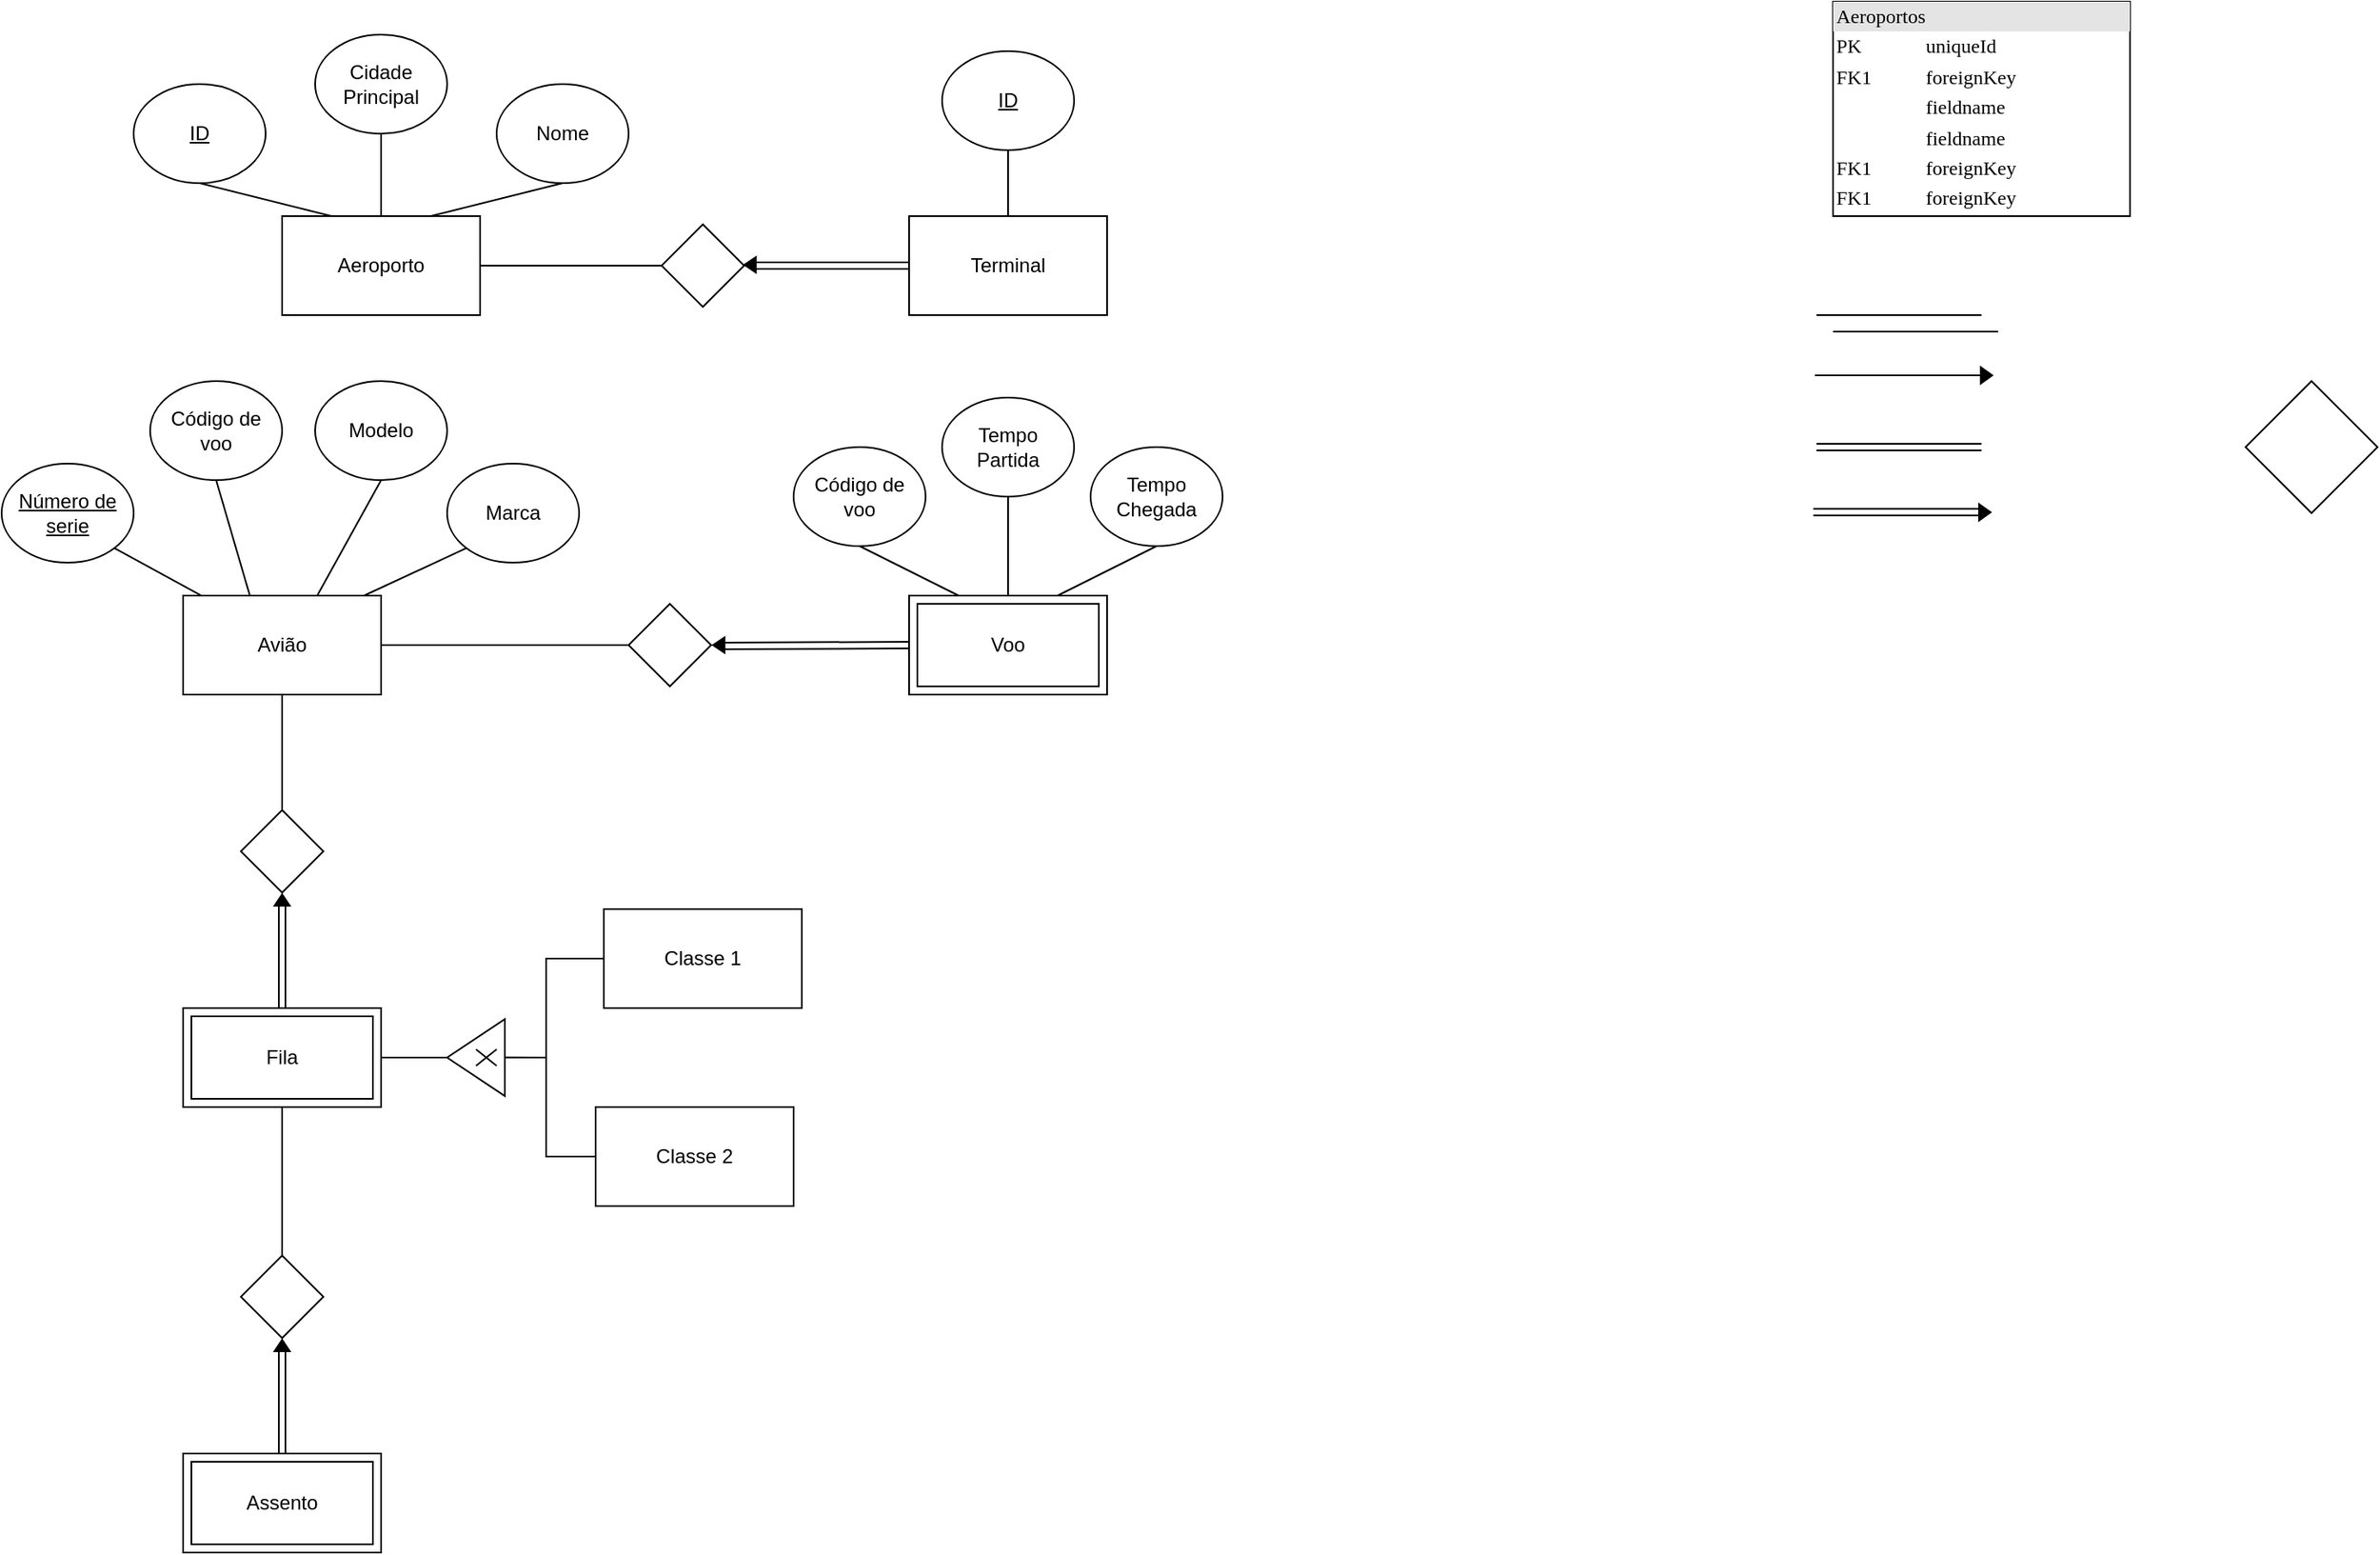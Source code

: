 <mxfile version="27.0.3">
  <diagram name="Page-1" id="2ca16b54-16f6-2749-3443-fa8db7711227">
    <mxGraphModel dx="3522" dy="1038" grid="1" gridSize="10" guides="1" tooltips="1" connect="1" arrows="1" fold="1" page="1" pageScale="1" pageWidth="1100" pageHeight="850" background="none" math="0" shadow="0">
      <root>
        <mxCell id="0" />
        <mxCell id="1" parent="0" />
        <mxCell id="2ed32ef02a7f4228-2" value="&lt;div style=&quot;box-sizing: border-box; width: 100%; background: rgb(228, 228, 228); padding: 2px;&quot;&gt;Aeroportos&lt;/div&gt;&lt;table style=&quot;width: 100% ; font-size: 1em&quot; cellpadding=&quot;2&quot; cellspacing=&quot;0&quot;&gt;&lt;tbody&gt;&lt;tr&gt;&lt;td&gt;PK&lt;/td&gt;&lt;td&gt;uniqueId&lt;/td&gt;&lt;/tr&gt;&lt;tr&gt;&lt;td&gt;FK1&lt;/td&gt;&lt;td&gt;foreignKey&lt;/td&gt;&lt;/tr&gt;&lt;tr&gt;&lt;td&gt;&lt;/td&gt;&lt;td&gt;fieldname&lt;/td&gt;&lt;/tr&gt;&lt;tr&gt;&lt;td&gt;&lt;br&gt;&lt;/td&gt;&lt;td&gt;fieldname&lt;br&gt;&lt;/td&gt;&lt;/tr&gt;&lt;tr&gt;&lt;td&gt;FK1&lt;br&gt;&lt;/td&gt;&lt;td&gt;foreignKey&lt;br&gt;&lt;/td&gt;&lt;/tr&gt;&lt;tr&gt;&lt;td&gt;FK1&lt;br&gt;&lt;/td&gt;&lt;td&gt;foreignKey&lt;br&gt;&lt;/td&gt;&lt;/tr&gt;&lt;/tbody&gt;&lt;/table&gt;" style="verticalAlign=top;align=left;overflow=fill;html=1;rounded=0;shadow=0;comic=0;labelBackgroundColor=none;strokeWidth=1;fontFamily=Verdana;fontSize=12" parent="1" vertex="1">
          <mxGeometry x="1090" y="30" width="180" height="130" as="geometry" />
        </mxCell>
        <mxCell id="Xm3tBWq0qwTZGbFQvJrr-5" value="" style="endArrow=none;html=1;rounded=0;" edge="1" parent="1">
          <mxGeometry width="50" height="50" relative="1" as="geometry">
            <mxPoint x="1080" y="220" as="sourcePoint" />
            <mxPoint x="1180" y="220" as="targetPoint" />
          </mxGeometry>
        </mxCell>
        <mxCell id="Xm3tBWq0qwTZGbFQvJrr-7" value="" style="endArrow=classic;html=1;rounded=0;shape=link;" edge="1" parent="1">
          <mxGeometry width="50" height="50" relative="1" as="geometry">
            <mxPoint x="1080" y="300" as="sourcePoint" />
            <mxPoint x="1180" y="300" as="targetPoint" />
          </mxGeometry>
        </mxCell>
        <mxCell id="Xm3tBWq0qwTZGbFQvJrr-26" value="" style="group" vertex="1" connectable="0" parent="1">
          <mxGeometry x="1079" y="251.5" width="107.5" height="10" as="geometry" />
        </mxCell>
        <mxCell id="Xm3tBWq0qwTZGbFQvJrr-24" value="" style="endArrow=none;html=1;rounded=0;" edge="1" parent="Xm3tBWq0qwTZGbFQvJrr-26">
          <mxGeometry width="50" height="50" relative="1" as="geometry">
            <mxPoint y="4.94" as="sourcePoint" />
            <mxPoint x="100" y="4.94" as="targetPoint" />
          </mxGeometry>
        </mxCell>
        <mxCell id="Xm3tBWq0qwTZGbFQvJrr-25" value="" style="verticalLabelPosition=bottom;verticalAlign=top;html=1;shape=mxgraph.basic.acute_triangle;dx=0.5;rotation=90;fillColor=#000000;" vertex="1" parent="Xm3tBWq0qwTZGbFQvJrr-26">
          <mxGeometry x="99" y="1.5" width="10" height="7" as="geometry" />
        </mxCell>
        <mxCell id="Xm3tBWq0qwTZGbFQvJrr-27" value="" style="group" vertex="1" connectable="0" parent="1">
          <mxGeometry x="1078" y="334.5" width="107.5" height="10" as="geometry" />
        </mxCell>
        <mxCell id="Xm3tBWq0qwTZGbFQvJrr-9" value="" style="endArrow=classic;html=1;rounded=0;shape=link;" edge="1" parent="Xm3tBWq0qwTZGbFQvJrr-27">
          <mxGeometry width="50" height="50" relative="1" as="geometry">
            <mxPoint y="4.93" as="sourcePoint" />
            <mxPoint x="100" y="4.93" as="targetPoint" />
          </mxGeometry>
        </mxCell>
        <mxCell id="Xm3tBWq0qwTZGbFQvJrr-23" value="" style="verticalLabelPosition=bottom;verticalAlign=top;html=1;shape=mxgraph.basic.acute_triangle;dx=0.5;rotation=90;fillColor=#000000;" vertex="1" parent="Xm3tBWq0qwTZGbFQvJrr-27">
          <mxGeometry x="99" y="1.5" width="10" height="7" as="geometry" />
        </mxCell>
        <mxCell id="Xm3tBWq0qwTZGbFQvJrr-28" value="" style="rhombus;whiteSpace=wrap;html=1;strokeColor=default;align=center;verticalAlign=top;fontFamily=Helvetica;fontSize=12;fontColor=default;fillColor=#FFFFFF;" vertex="1" parent="1">
          <mxGeometry x="1340" y="260" width="80" height="80" as="geometry" />
        </mxCell>
        <mxCell id="Xm3tBWq0qwTZGbFQvJrr-31" value="" style="endArrow=none;html=1;rounded=0;" edge="1" parent="1">
          <mxGeometry width="50" height="50" relative="1" as="geometry">
            <mxPoint x="1090" y="230" as="sourcePoint" />
            <mxPoint x="1190" y="230" as="targetPoint" />
          </mxGeometry>
        </mxCell>
        <mxCell id="Xm3tBWq0qwTZGbFQvJrr-101" value="Aeroporto" style="rounded=0;whiteSpace=wrap;html=1;" vertex="1" parent="1">
          <mxGeometry x="150" y="160" width="120" height="60" as="geometry" />
        </mxCell>
        <mxCell id="Xm3tBWq0qwTZGbFQvJrr-102" value="&lt;u&gt;ID&lt;/u&gt;" style="ellipse;whiteSpace=wrap;html=1;" vertex="1" parent="1">
          <mxGeometry x="60" y="80" width="80" height="60" as="geometry" />
        </mxCell>
        <mxCell id="Xm3tBWq0qwTZGbFQvJrr-103" value="Cidade&lt;div&gt;Principal&lt;/div&gt;" style="ellipse;whiteSpace=wrap;html=1;" vertex="1" parent="1">
          <mxGeometry x="170" y="50" width="80" height="60" as="geometry" />
        </mxCell>
        <mxCell id="Xm3tBWq0qwTZGbFQvJrr-104" value="Nome" style="ellipse;whiteSpace=wrap;html=1;" vertex="1" parent="1">
          <mxGeometry x="280" y="80" width="80" height="60" as="geometry" />
        </mxCell>
        <mxCell id="Xm3tBWq0qwTZGbFQvJrr-105" value="" style="endArrow=none;html=1;rounded=0;entryX=0.25;entryY=0;entryDx=0;entryDy=0;exitX=0.5;exitY=1;exitDx=0;exitDy=0;" edge="1" parent="1" source="Xm3tBWq0qwTZGbFQvJrr-102" target="Xm3tBWq0qwTZGbFQvJrr-101">
          <mxGeometry width="50" height="50" relative="1" as="geometry">
            <mxPoint x="90" y="140" as="sourcePoint" />
            <mxPoint x="190" y="140" as="targetPoint" />
          </mxGeometry>
        </mxCell>
        <mxCell id="Xm3tBWq0qwTZGbFQvJrr-106" value="" style="endArrow=none;html=1;rounded=0;entryX=0.5;entryY=0;entryDx=0;entryDy=0;exitX=0.5;exitY=1;exitDx=0;exitDy=0;" edge="1" parent="1" source="Xm3tBWq0qwTZGbFQvJrr-103" target="Xm3tBWq0qwTZGbFQvJrr-101">
          <mxGeometry width="50" height="50" relative="1" as="geometry">
            <mxPoint x="160" y="130" as="sourcePoint" />
            <mxPoint x="260" y="130" as="targetPoint" />
          </mxGeometry>
        </mxCell>
        <mxCell id="Xm3tBWq0qwTZGbFQvJrr-107" value="" style="endArrow=none;html=1;rounded=0;entryX=0.5;entryY=1;entryDx=0;entryDy=0;exitX=0.75;exitY=0;exitDx=0;exitDy=0;" edge="1" parent="1" source="Xm3tBWq0qwTZGbFQvJrr-101" target="Xm3tBWq0qwTZGbFQvJrr-104">
          <mxGeometry width="50" height="50" relative="1" as="geometry">
            <mxPoint x="260" y="160" as="sourcePoint" />
            <mxPoint x="340" y="160" as="targetPoint" />
          </mxGeometry>
        </mxCell>
        <mxCell id="Xm3tBWq0qwTZGbFQvJrr-108" value="" style="rhombus;whiteSpace=wrap;html=1;strokeColor=default;align=center;verticalAlign=top;fontFamily=Helvetica;fontSize=12;fontColor=default;fillColor=#FFFFFF;" vertex="1" parent="1">
          <mxGeometry x="380" y="165" width="50" height="50" as="geometry" />
        </mxCell>
        <mxCell id="Xm3tBWq0qwTZGbFQvJrr-109" value="" style="endArrow=none;html=1;rounded=0;exitX=1;exitY=0.5;exitDx=0;exitDy=0;entryX=0;entryY=0.5;entryDx=0;entryDy=0;" edge="1" parent="1" source="Xm3tBWq0qwTZGbFQvJrr-101" target="Xm3tBWq0qwTZGbFQvJrr-108">
          <mxGeometry width="50" height="50" relative="1" as="geometry">
            <mxPoint x="270" y="189.66" as="sourcePoint" />
            <mxPoint x="370" y="189.66" as="targetPoint" />
          </mxGeometry>
        </mxCell>
        <mxCell id="Xm3tBWq0qwTZGbFQvJrr-110" value="Terminal" style="rounded=0;whiteSpace=wrap;html=1;" vertex="1" parent="1">
          <mxGeometry x="530" y="160" width="120" height="60" as="geometry" />
        </mxCell>
        <mxCell id="Xm3tBWq0qwTZGbFQvJrr-111" value="" style="group;strokeColor=none;rotation=-180;allowArrows=0;connectable=1;dashed=1;" vertex="1" connectable="0" parent="1">
          <mxGeometry x="430" y="185" width="100" height="10" as="geometry" />
        </mxCell>
        <mxCell id="Xm3tBWq0qwTZGbFQvJrr-112" value="" style="endArrow=classic;html=1;rounded=0;shape=link;exitX=0;exitY=0.5;exitDx=0;exitDy=0;" edge="1" parent="Xm3tBWq0qwTZGbFQvJrr-111" source="Xm3tBWq0qwTZGbFQvJrr-110">
          <mxGeometry width="50" height="50" relative="1" as="geometry">
            <mxPoint x="100" y="5" as="sourcePoint" />
            <mxPoint x="7" y="5" as="targetPoint" />
          </mxGeometry>
        </mxCell>
        <mxCell id="Xm3tBWq0qwTZGbFQvJrr-113" value="" style="verticalLabelPosition=bottom;verticalAlign=top;html=1;shape=mxgraph.basic.acute_triangle;dx=0.5;rotation=-90;fillColor=#000000;" vertex="1" parent="Xm3tBWq0qwTZGbFQvJrr-111">
          <mxGeometry x="-1" y="1" width="9.302" height="7" as="geometry" />
        </mxCell>
        <mxCell id="Xm3tBWq0qwTZGbFQvJrr-114" value="&lt;u&gt;ID&lt;/u&gt;" style="ellipse;whiteSpace=wrap;html=1;" vertex="1" parent="1">
          <mxGeometry x="550" y="60" width="80" height="60" as="geometry" />
        </mxCell>
        <mxCell id="Xm3tBWq0qwTZGbFQvJrr-115" value="" style="endArrow=none;html=1;rounded=0;entryX=0.5;entryY=0;entryDx=0;entryDy=0;exitX=0.5;exitY=1;exitDx=0;exitDy=0;" edge="1" parent="1" source="Xm3tBWq0qwTZGbFQvJrr-114" target="Xm3tBWq0qwTZGbFQvJrr-110">
          <mxGeometry width="50" height="50" relative="1" as="geometry">
            <mxPoint x="550" y="120" as="sourcePoint" />
            <mxPoint x="550" y="170" as="targetPoint" />
          </mxGeometry>
        </mxCell>
        <mxCell id="Xm3tBWq0qwTZGbFQvJrr-116" value="Avião" style="rounded=0;whiteSpace=wrap;html=1;" vertex="1" parent="1">
          <mxGeometry x="90" y="390" width="120" height="60" as="geometry" />
        </mxCell>
        <mxCell id="Xm3tBWq0qwTZGbFQvJrr-117" value="Código de&lt;div&gt;voo&lt;/div&gt;" style="ellipse;whiteSpace=wrap;html=1;" vertex="1" parent="1">
          <mxGeometry x="70" y="260" width="80" height="60" as="geometry" />
        </mxCell>
        <mxCell id="Xm3tBWq0qwTZGbFQvJrr-118" value="Modelo" style="ellipse;whiteSpace=wrap;html=1;" vertex="1" parent="1">
          <mxGeometry x="170" y="260" width="80" height="60" as="geometry" />
        </mxCell>
        <mxCell id="Xm3tBWq0qwTZGbFQvJrr-119" value="Marca" style="ellipse;whiteSpace=wrap;html=1;" vertex="1" parent="1">
          <mxGeometry x="250" y="310" width="80" height="60" as="geometry" />
        </mxCell>
        <mxCell id="Xm3tBWq0qwTZGbFQvJrr-120" value="&lt;u&gt;Número de serie&lt;/u&gt;" style="ellipse;whiteSpace=wrap;html=1;" vertex="1" parent="1">
          <mxGeometry x="-20" y="310" width="80" height="60" as="geometry" />
        </mxCell>
        <mxCell id="Xm3tBWq0qwTZGbFQvJrr-121" value="" style="endArrow=none;html=1;rounded=0;entryX=0.336;entryY=-0.006;entryDx=0;entryDy=0;exitX=0.5;exitY=1;exitDx=0;exitDy=0;entryPerimeter=0;" edge="1" parent="1" source="Xm3tBWq0qwTZGbFQvJrr-117" target="Xm3tBWq0qwTZGbFQvJrr-116">
          <mxGeometry width="50" height="50" relative="1" as="geometry">
            <mxPoint x="149.17" y="310" as="sourcePoint" />
            <mxPoint x="149.17" y="360" as="targetPoint" />
          </mxGeometry>
        </mxCell>
        <mxCell id="Xm3tBWq0qwTZGbFQvJrr-122" value="" style="endArrow=none;html=1;rounded=0;entryX=0.679;entryY=-0.006;entryDx=0;entryDy=0;exitX=0.5;exitY=1;exitDx=0;exitDy=0;entryPerimeter=0;" edge="1" parent="1" source="Xm3tBWq0qwTZGbFQvJrr-118" target="Xm3tBWq0qwTZGbFQvJrr-116">
          <mxGeometry width="50" height="50" relative="1" as="geometry">
            <mxPoint x="170" y="330" as="sourcePoint" />
            <mxPoint x="170" y="380" as="targetPoint" />
          </mxGeometry>
        </mxCell>
        <mxCell id="Xm3tBWq0qwTZGbFQvJrr-123" value="" style="endArrow=none;html=1;rounded=0;entryX=0.916;entryY=-0.002;entryDx=0;entryDy=0;exitX=0;exitY=1;exitDx=0;exitDy=0;entryPerimeter=0;" edge="1" parent="1" source="Xm3tBWq0qwTZGbFQvJrr-119" target="Xm3tBWq0qwTZGbFQvJrr-116">
          <mxGeometry width="50" height="50" relative="1" as="geometry">
            <mxPoint x="230" y="370" as="sourcePoint" />
            <mxPoint x="230" y="420" as="targetPoint" />
          </mxGeometry>
        </mxCell>
        <mxCell id="Xm3tBWq0qwTZGbFQvJrr-124" value="" style="endArrow=none;html=1;rounded=0;entryX=0.089;entryY=-0.004;entryDx=0;entryDy=0;exitX=1;exitY=1;exitDx=0;exitDy=0;entryPerimeter=0;" edge="1" parent="1" source="Xm3tBWq0qwTZGbFQvJrr-120" target="Xm3tBWq0qwTZGbFQvJrr-116">
          <mxGeometry width="50" height="50" relative="1" as="geometry">
            <mxPoint x="160" y="340" as="sourcePoint" />
            <mxPoint x="160" y="390" as="targetPoint" />
          </mxGeometry>
        </mxCell>
        <mxCell id="Xm3tBWq0qwTZGbFQvJrr-125" value="" style="endArrow=none;html=1;rounded=0;exitX=0.5;exitY=1;exitDx=0;exitDy=0;entryX=0.5;entryY=0;entryDx=0;entryDy=0;" edge="1" parent="1" source="Xm3tBWq0qwTZGbFQvJrr-116" target="Xm3tBWq0qwTZGbFQvJrr-126">
          <mxGeometry width="50" height="50" relative="1" as="geometry">
            <mxPoint x="130" y="500" as="sourcePoint" />
            <mxPoint x="150" y="520" as="targetPoint" />
          </mxGeometry>
        </mxCell>
        <mxCell id="Xm3tBWq0qwTZGbFQvJrr-126" value="" style="rhombus;whiteSpace=wrap;html=1;strokeColor=default;align=center;verticalAlign=top;fontFamily=Helvetica;fontSize=12;fontColor=default;fillColor=#FFFFFF;" vertex="1" parent="1">
          <mxGeometry x="125" y="520" width="50" height="50" as="geometry" />
        </mxCell>
        <mxCell id="Xm3tBWq0qwTZGbFQvJrr-127" value="" style="group;strokeColor=none;rotation=-90;allowArrows=0;connectable=1;dashed=1;" vertex="1" connectable="0" parent="1">
          <mxGeometry x="100" y="616" width="100" height="10" as="geometry" />
        </mxCell>
        <mxCell id="Xm3tBWq0qwTZGbFQvJrr-128" value="" style="endArrow=classic;html=1;rounded=0;shape=link;exitX=0.5;exitY=0;exitDx=0;exitDy=0;" edge="1" parent="Xm3tBWq0qwTZGbFQvJrr-127" source="Xm3tBWq0qwTZGbFQvJrr-131">
          <mxGeometry width="50" height="50" relative="1" as="geometry">
            <mxPoint x="50.0" y="55" as="sourcePoint" />
            <mxPoint x="50.0" y="-38" as="targetPoint" />
          </mxGeometry>
        </mxCell>
        <mxCell id="Xm3tBWq0qwTZGbFQvJrr-129" value="" style="verticalLabelPosition=bottom;verticalAlign=top;html=1;shape=mxgraph.basic.acute_triangle;dx=0.5;rotation=0;fillColor=#000000;" vertex="1" parent="Xm3tBWq0qwTZGbFQvJrr-127">
          <mxGeometry x="45.35" y="-45" width="9.302" height="7" as="geometry" />
        </mxCell>
        <mxCell id="Xm3tBWq0qwTZGbFQvJrr-130" value="" style="group" vertex="1" connectable="0" parent="1">
          <mxGeometry x="90" y="640" width="120" height="60" as="geometry" />
        </mxCell>
        <mxCell id="Xm3tBWq0qwTZGbFQvJrr-131" value="" style="rounded=0;whiteSpace=wrap;html=1;" vertex="1" parent="Xm3tBWq0qwTZGbFQvJrr-130">
          <mxGeometry width="120" height="60" as="geometry" />
        </mxCell>
        <mxCell id="Xm3tBWq0qwTZGbFQvJrr-132" value="Fila" style="rounded=0;whiteSpace=wrap;html=1;" vertex="1" parent="Xm3tBWq0qwTZGbFQvJrr-130">
          <mxGeometry x="5" y="5" width="110" height="50" as="geometry" />
        </mxCell>
        <mxCell id="Xm3tBWq0qwTZGbFQvJrr-133" value="" style="rhombus;whiteSpace=wrap;html=1;strokeColor=default;align=center;verticalAlign=top;fontFamily=Helvetica;fontSize=12;fontColor=default;fillColor=#FFFFFF;" vertex="1" parent="1">
          <mxGeometry x="125" y="790" width="50" height="50" as="geometry" />
        </mxCell>
        <mxCell id="Xm3tBWq0qwTZGbFQvJrr-134" value="" style="group;strokeColor=none;rotation=-90;allowArrows=0;connectable=1;dashed=1;" vertex="1" connectable="0" parent="1">
          <mxGeometry x="100" y="886" width="100" height="10" as="geometry" />
        </mxCell>
        <mxCell id="Xm3tBWq0qwTZGbFQvJrr-135" value="" style="endArrow=classic;html=1;rounded=0;shape=link;exitX=0.5;exitY=0;exitDx=0;exitDy=0;" edge="1" parent="Xm3tBWq0qwTZGbFQvJrr-134" source="Xm3tBWq0qwTZGbFQvJrr-138">
          <mxGeometry width="50" height="50" relative="1" as="geometry">
            <mxPoint x="50.0" y="55" as="sourcePoint" />
            <mxPoint x="50.0" y="-38" as="targetPoint" />
          </mxGeometry>
        </mxCell>
        <mxCell id="Xm3tBWq0qwTZGbFQvJrr-136" value="" style="verticalLabelPosition=bottom;verticalAlign=top;html=1;shape=mxgraph.basic.acute_triangle;dx=0.5;rotation=0;fillColor=#000000;" vertex="1" parent="Xm3tBWq0qwTZGbFQvJrr-134">
          <mxGeometry x="45.35" y="-45" width="9.302" height="7" as="geometry" />
        </mxCell>
        <mxCell id="Xm3tBWq0qwTZGbFQvJrr-137" value="" style="group" vertex="1" connectable="0" parent="1">
          <mxGeometry x="90" y="910" width="120" height="60" as="geometry" />
        </mxCell>
        <mxCell id="Xm3tBWq0qwTZGbFQvJrr-138" value="" style="rounded=0;whiteSpace=wrap;html=1;" vertex="1" parent="Xm3tBWq0qwTZGbFQvJrr-137">
          <mxGeometry width="120" height="60" as="geometry" />
        </mxCell>
        <mxCell id="Xm3tBWq0qwTZGbFQvJrr-139" value="Assento" style="rounded=0;whiteSpace=wrap;html=1;" vertex="1" parent="Xm3tBWq0qwTZGbFQvJrr-137">
          <mxGeometry x="5" y="5" width="110" height="50" as="geometry" />
        </mxCell>
        <mxCell id="Xm3tBWq0qwTZGbFQvJrr-140" value="" style="endArrow=none;html=1;rounded=0;exitX=0.5;exitY=1;exitDx=0;exitDy=0;entryX=0.5;entryY=0;entryDx=0;entryDy=0;" edge="1" parent="1" source="Xm3tBWq0qwTZGbFQvJrr-131" target="Xm3tBWq0qwTZGbFQvJrr-133">
          <mxGeometry width="50" height="50" relative="1" as="geometry">
            <mxPoint x="130" y="710" as="sourcePoint" />
            <mxPoint x="130" y="780" as="targetPoint" />
          </mxGeometry>
        </mxCell>
        <mxCell id="Xm3tBWq0qwTZGbFQvJrr-141" value="" style="group" vertex="1" connectable="0" parent="1">
          <mxGeometry x="250" y="646.66" width="35" height="46.67" as="geometry" />
        </mxCell>
        <mxCell id="Xm3tBWq0qwTZGbFQvJrr-142" value="" style="triangle;whiteSpace=wrap;html=1;rotation=-180;" vertex="1" parent="Xm3tBWq0qwTZGbFQvJrr-141">
          <mxGeometry y="-1.137e-13" width="35" height="46.67" as="geometry" />
        </mxCell>
        <mxCell id="Xm3tBWq0qwTZGbFQvJrr-143" value="" style="shape=mxgraph.sysml.x;" vertex="1" parent="Xm3tBWq0qwTZGbFQvJrr-141">
          <mxGeometry x="17.5" y="18.34" width="12.5" height="10" as="geometry" />
        </mxCell>
        <mxCell id="Xm3tBWq0qwTZGbFQvJrr-144" value="" style="endArrow=none;html=1;rounded=0;exitX=1;exitY=0.5;exitDx=0;exitDy=0;entryX=1;entryY=0.5;entryDx=0;entryDy=0;" edge="1" parent="1" source="Xm3tBWq0qwTZGbFQvJrr-131" target="Xm3tBWq0qwTZGbFQvJrr-142">
          <mxGeometry width="50" height="50" relative="1" as="geometry">
            <mxPoint x="230" y="680" as="sourcePoint" />
            <mxPoint x="230" y="750" as="targetPoint" />
          </mxGeometry>
        </mxCell>
        <mxCell id="Xm3tBWq0qwTZGbFQvJrr-145" value="Classe 1" style="rounded=0;whiteSpace=wrap;html=1;" vertex="1" parent="1">
          <mxGeometry x="345" y="580" width="120" height="60" as="geometry" />
        </mxCell>
        <mxCell id="Xm3tBWq0qwTZGbFQvJrr-146" value="Classe 2" style="rounded=0;whiteSpace=wrap;html=1;" vertex="1" parent="1">
          <mxGeometry x="340" y="700" width="120" height="60" as="geometry" />
        </mxCell>
        <mxCell id="Xm3tBWq0qwTZGbFQvJrr-147" value="" style="endArrow=none;html=1;rounded=0;exitX=1;exitY=0.5;exitDx=0;exitDy=0;entryX=0;entryY=0.5;entryDx=0;entryDy=0;" edge="1" parent="1" target="Xm3tBWq0qwTZGbFQvJrr-145">
          <mxGeometry width="50" height="50" relative="1" as="geometry">
            <mxPoint x="285" y="669.83" as="sourcePoint" />
            <mxPoint x="310" y="570" as="targetPoint" />
            <Array as="points">
              <mxPoint x="310" y="670" />
              <mxPoint x="310" y="610" />
            </Array>
          </mxGeometry>
        </mxCell>
        <mxCell id="Xm3tBWq0qwTZGbFQvJrr-148" value="" style="endArrow=none;html=1;rounded=0;entryX=0;entryY=0.5;entryDx=0;entryDy=0;exitX=0;exitY=0.5;exitDx=0;exitDy=0;" edge="1" parent="1" source="Xm3tBWq0qwTZGbFQvJrr-142" target="Xm3tBWq0qwTZGbFQvJrr-146">
          <mxGeometry width="50" height="50" relative="1" as="geometry">
            <mxPoint x="285" y="670" as="sourcePoint" />
            <mxPoint x="340" y="730" as="targetPoint" />
            <Array as="points">
              <mxPoint x="310" y="670" />
              <mxPoint x="310" y="730" />
            </Array>
          </mxGeometry>
        </mxCell>
        <mxCell id="Xm3tBWq0qwTZGbFQvJrr-149" value="" style="rhombus;whiteSpace=wrap;html=1;strokeColor=default;align=center;verticalAlign=top;fontFamily=Helvetica;fontSize=12;fontColor=default;fillColor=#FFFFFF;" vertex="1" parent="1">
          <mxGeometry x="360" y="395" width="50" height="50" as="geometry" />
        </mxCell>
        <mxCell id="Xm3tBWq0qwTZGbFQvJrr-150" value="" style="endArrow=none;html=1;rounded=0;exitX=1;exitY=0.5;exitDx=0;exitDy=0;entryX=0;entryY=0.5;entryDx=0;entryDy=0;" edge="1" parent="1" source="Xm3tBWq0qwTZGbFQvJrr-116" target="Xm3tBWq0qwTZGbFQvJrr-149">
          <mxGeometry width="50" height="50" relative="1" as="geometry">
            <mxPoint x="220" y="450" as="sourcePoint" />
            <mxPoint x="330" y="450" as="targetPoint" />
          </mxGeometry>
        </mxCell>
        <mxCell id="Xm3tBWq0qwTZGbFQvJrr-151" value="" style="group;strokeColor=none;rotation=-180;allowArrows=0;connectable=1;dashed=1;" vertex="1" connectable="0" parent="1">
          <mxGeometry x="411" y="415.5" width="100" height="10" as="geometry" />
        </mxCell>
        <mxCell id="Xm3tBWq0qwTZGbFQvJrr-152" value="" style="endArrow=classic;html=1;rounded=0;shape=link;exitX=0;exitY=0.5;exitDx=0;exitDy=0;" edge="1" parent="Xm3tBWq0qwTZGbFQvJrr-151" source="Xm3tBWq0qwTZGbFQvJrr-155">
          <mxGeometry width="50" height="50" relative="1" as="geometry">
            <mxPoint x="100" y="5" as="sourcePoint" />
            <mxPoint x="7" y="5" as="targetPoint" />
          </mxGeometry>
        </mxCell>
        <mxCell id="Xm3tBWq0qwTZGbFQvJrr-153" value="" style="verticalLabelPosition=bottom;verticalAlign=top;html=1;shape=mxgraph.basic.acute_triangle;dx=0.5;rotation=-90;fillColor=#000000;" vertex="1" parent="Xm3tBWq0qwTZGbFQvJrr-151">
          <mxGeometry x="-1" y="1" width="9.302" height="7" as="geometry" />
        </mxCell>
        <mxCell id="Xm3tBWq0qwTZGbFQvJrr-154" value="" style="group" vertex="1" connectable="0" parent="1">
          <mxGeometry x="530" y="390" width="120" height="60" as="geometry" />
        </mxCell>
        <mxCell id="Xm3tBWq0qwTZGbFQvJrr-155" value="" style="rounded=0;whiteSpace=wrap;html=1;" vertex="1" parent="Xm3tBWq0qwTZGbFQvJrr-154">
          <mxGeometry width="120" height="60" as="geometry" />
        </mxCell>
        <mxCell id="Xm3tBWq0qwTZGbFQvJrr-156" value="Voo" style="rounded=0;whiteSpace=wrap;html=1;" vertex="1" parent="Xm3tBWq0qwTZGbFQvJrr-154">
          <mxGeometry x="5" y="5" width="110" height="50" as="geometry" />
        </mxCell>
        <mxCell id="Xm3tBWq0qwTZGbFQvJrr-157" value="Tempo&lt;div&gt;Partida&lt;/div&gt;" style="ellipse;whiteSpace=wrap;html=1;" vertex="1" parent="1">
          <mxGeometry x="550" y="270" width="80" height="60" as="geometry" />
        </mxCell>
        <mxCell id="Xm3tBWq0qwTZGbFQvJrr-158" value="Tempo&lt;div&gt;Chegada&lt;/div&gt;" style="ellipse;whiteSpace=wrap;html=1;" vertex="1" parent="1">
          <mxGeometry x="640" y="300" width="80" height="60" as="geometry" />
        </mxCell>
        <mxCell id="Xm3tBWq0qwTZGbFQvJrr-159" value="Código de&lt;div&gt;voo&lt;/div&gt;" style="ellipse;whiteSpace=wrap;html=1;" vertex="1" parent="1">
          <mxGeometry x="460" y="300" width="80" height="60" as="geometry" />
        </mxCell>
        <mxCell id="Xm3tBWq0qwTZGbFQvJrr-160" value="" style="endArrow=none;html=1;rounded=0;entryX=0.5;entryY=1;entryDx=0;entryDy=0;exitX=0.5;exitY=0;exitDx=0;exitDy=0;" edge="1" parent="1" source="Xm3tBWq0qwTZGbFQvJrr-155" target="Xm3tBWq0qwTZGbFQvJrr-157">
          <mxGeometry width="50" height="50" relative="1" as="geometry">
            <mxPoint x="540" y="370" as="sourcePoint" />
            <mxPoint x="620" y="350" as="targetPoint" />
          </mxGeometry>
        </mxCell>
        <mxCell id="Xm3tBWq0qwTZGbFQvJrr-161" value="" style="endArrow=none;html=1;rounded=0;entryX=0.5;entryY=1;entryDx=0;entryDy=0;exitX=0.75;exitY=0;exitDx=0;exitDy=0;" edge="1" parent="1" source="Xm3tBWq0qwTZGbFQvJrr-155" target="Xm3tBWq0qwTZGbFQvJrr-158">
          <mxGeometry width="50" height="50" relative="1" as="geometry">
            <mxPoint x="670" y="425.5" as="sourcePoint" />
            <mxPoint x="670" y="365.5" as="targetPoint" />
          </mxGeometry>
        </mxCell>
        <mxCell id="Xm3tBWq0qwTZGbFQvJrr-162" value="" style="endArrow=none;html=1;rounded=0;entryX=0.5;entryY=1;entryDx=0;entryDy=0;exitX=0.25;exitY=0;exitDx=0;exitDy=0;" edge="1" parent="1" source="Xm3tBWq0qwTZGbFQvJrr-155" target="Xm3tBWq0qwTZGbFQvJrr-159">
          <mxGeometry width="50" height="50" relative="1" as="geometry">
            <mxPoint x="610" y="410" as="sourcePoint" />
            <mxPoint x="610" y="350" as="targetPoint" />
          </mxGeometry>
        </mxCell>
      </root>
    </mxGraphModel>
  </diagram>
</mxfile>
